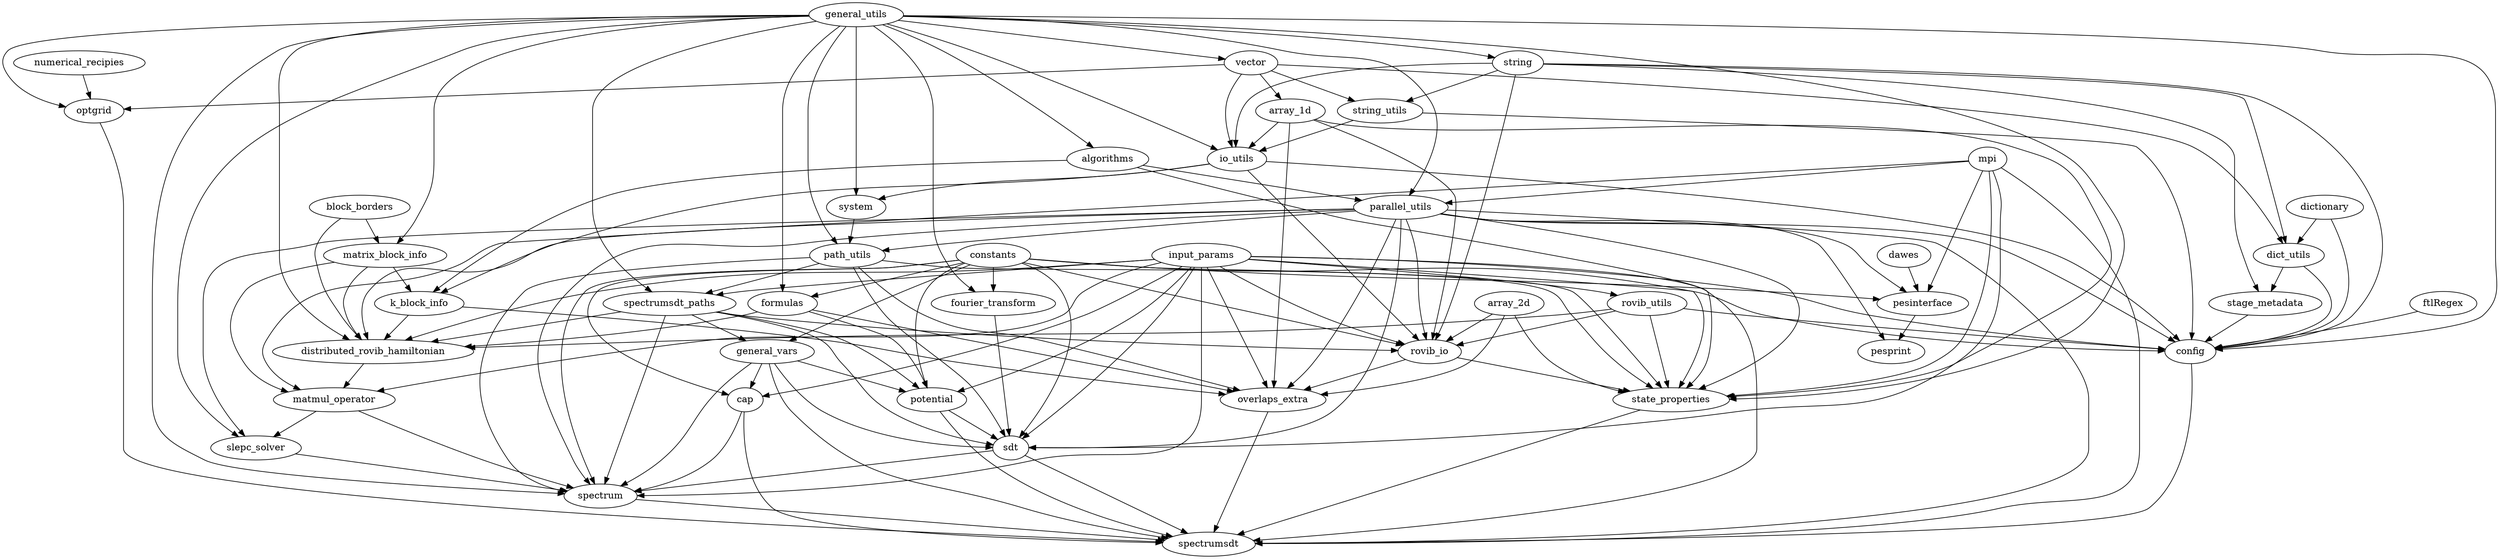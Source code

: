digraph code_structure {
  algorithms -> k_block_info
  algorithms -> parallel_utils
  algorithms -> state_properties

  array_1d -> io_utils
  array_1d -> overlaps_extra
  array_1d -> rovib_io
  array_1d -> state_properties
  
  array_2d -> overlaps_extra
  array_2d -> rovib_io
  array_2d -> state_properties
  
  block_borders -> distributed_rovib_hamiltonian
  block_borders -> matrix_block_info
  
  cap -> spectrum
  cap -> spectrumsdt
  
  config -> spectrumsdt
  
  constants -> cap
  constants -> config
  constants -> formulas
  constants -> fourier_transform
  constants -> general_vars
  constants -> pesinterface
  constants -> potential
  constants -> rovib_io
  constants -> sdt
  constants -> spectrum
  constants -> state_properties
  
  dawes -> pesinterface
  
  dictionary -> config
  dictionary -> dict_utils
  
  dict_utils -> config
  dict_utils -> stage_metadata
  
  distributed_rovib_hamiltonian -> matmul_operator
  
  formulas -> distributed_rovib_hamiltonian
  formulas -> overlaps_extra
  formulas -> potential

  fourier_transform -> sdt
  
  ftlRegex -> config
  
  general_vars -> cap
  general_vars -> potential
  general_vars -> sdt
  general_vars -> spectrum
  general_vars -> spectrumsdt

  general_utils -> algorithms
  general_utils -> config
  general_utils -> distributed_rovib_hamiltonian
  general_utils -> formulas
  general_utils -> fourier_transform
  general_utils -> io_utils
  general_utils -> matrix_block_info
  general_utils -> optgrid
  general_utils -> parallel_utils
  general_utils -> path_utils
  general_utils -> slepc_solver
  general_utils -> spectrum
  general_utils -> spectrumsdt_paths
  general_utils -> state_properties
  general_utils -> string
  general_utils -> system
  general_utils -> vector
  
  input_params -> cap
  input_params -> config
  input_params -> distributed_rovib_hamiltonian
  input_params -> matmul_operator
  input_params -> overlaps_extra
  input_params -> potential
  input_params -> rovib_io
  input_params -> rovib_utils
  input_params -> sdt
  input_params -> spectrum
  input_params -> spectrumsdt
  input_params -> spectrumsdt_paths
  input_params -> state_properties
  
  io_utils -> config
  io_utils -> k_block_info
  io_utils -> rovib_io
  io_utils -> system
  
  k_block_info -> distributed_rovib_hamiltonian
  k_block_info -> overlaps_extra
    
  matmul_operator -> slepc_solver
  matmul_operator -> spectrum
  
  matrix_block_info -> distributed_rovib_hamiltonian
  matrix_block_info -> k_block_info
  matrix_block_info -> matmul_operator
  
  mpi -> matmul_operator
  mpi -> parallel_utils
  mpi -> pesinterface
  mpi -> sdt
  mpi -> spectrumsdt
  mpi -> state_properties

  numerical_recipies -> optgrid

  optgrid -> spectrumsdt
  
  overlaps_extra -> spectrumsdt
  
  parallel_utils -> config
  parallel_utils -> distributed_rovib_hamiltonian
  parallel_utils -> overlaps_extra
  parallel_utils -> path_utils
  parallel_utils -> pesinterface
  parallel_utils -> pesprint
  parallel_utils -> rovib_io
  parallel_utils -> sdt
  parallel_utils -> slepc_solver
  parallel_utils -> spectrum
  parallel_utils -> spectrumsdt
  parallel_utils -> state_properties
  
  path_utils -> overlaps_extra
  path_utils -> sdt
  path_utils -> spectrum
  path_utils -> spectrumsdt_paths
  path_utils -> state_properties
  
  potential -> sdt
  potential -> spectrumsdt
  
  pesinterface -> pesprint
  
  rovib_io -> overlaps_extra
  rovib_io -> state_properties
  
  rovib_utils -> config
  rovib_utils -> distributed_rovib_hamiltonian
  rovib_utils -> rovib_io
  rovib_utils -> state_properties
  
  sdt -> spectrum
  sdt -> spectrumsdt
  
  slepc_solver -> spectrum

  spectrum -> spectrumsdt

  spectrumsdt_paths -> distributed_rovib_hamiltonian
  spectrumsdt_paths -> general_vars
  spectrumsdt_paths -> potential
  spectrumsdt_paths -> rovib_io
  spectrumsdt_paths -> sdt
  spectrumsdt_paths -> spectrum

  stage_metadata -> config
  
  state_properties -> spectrumsdt
  
  string -> io_utils
  string -> config
  string -> dict_utils
  string -> rovib_io
  string -> stage_metadata
  string -> string_utils
  
  string_utils -> config
  string_utils -> io_utils
  
  system -> path_utils
  
  vector -> array_1d
  vector -> dict_utils
  vector -> io_utils
  vector -> optgrid
  vector -> string_utils
}
